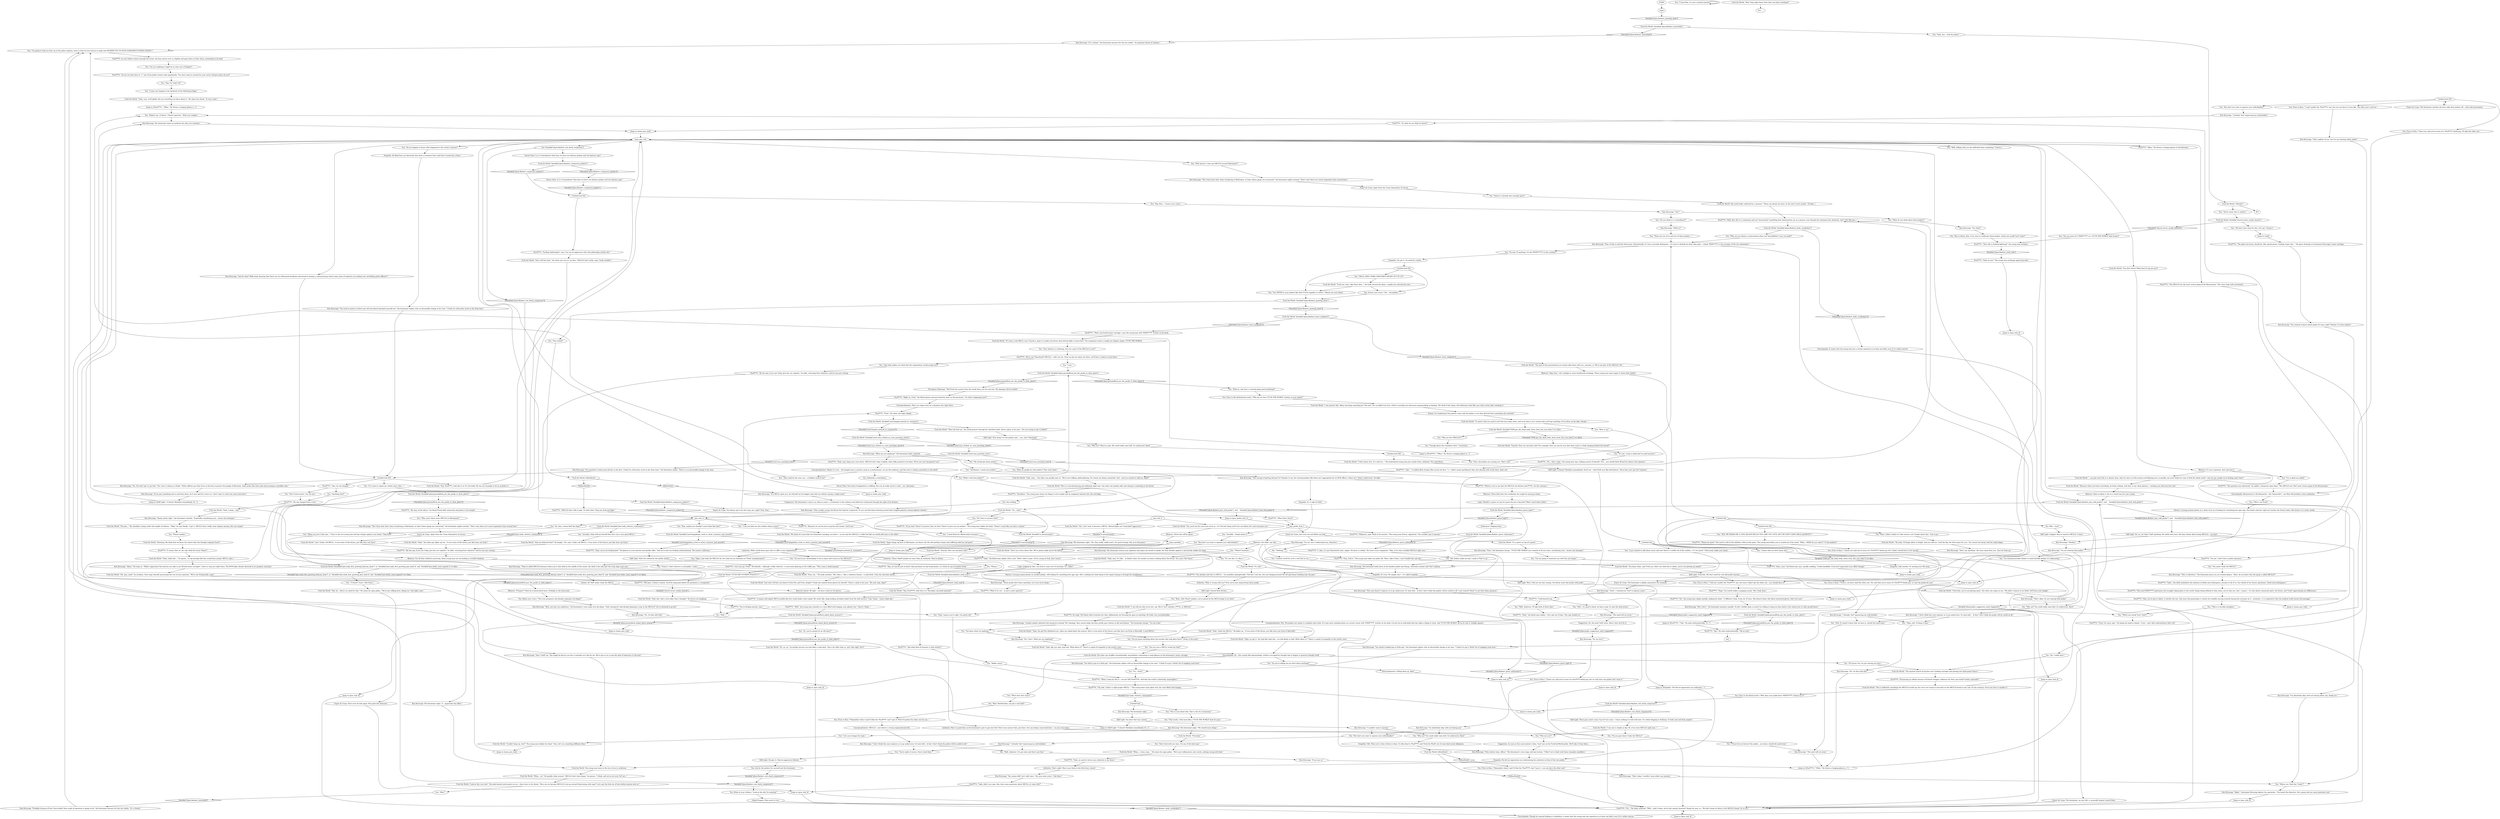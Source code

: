 # PLAZA / PISSFLAUBERT AND FTW
# Near Kineema, two young gentlemen wishing to introduce Martinaise to the SKULLS brand are idling away, looking at the beast of a motor carriage. It is possible to get their jackets if you succeed the red check.
# ==================================================
digraph G {
	  0 [label="START"];
	  1 [label="input"];
	  2 [label="Kim Kitsuragi: \"I'm absolutely okay with not having one.\""];
	  3 [label="Half Light: Suggest they're massive SKULLS. C'mon!"];
	  4 [label="Untitled hub"];
	  5 [label="Pissf****t: \"Yeah, no need to throw your authority in our faces.\""];
	  6 [label="Fuck the World: Variable[\"yard.cuno_clicked_on_cuno_punching_check\"]"];
	  7 [label="Variable[\"yard.cuno_clicked_on_cuno_punching_check\"]", shape=diamond];
	  8 [label="!(Variable[\"yard.cuno_clicked_on_cuno_punching_check\"])", shape=diamond];
	  9 [label="Fuck the World: Variable[\"yard.hangedman_tried_to_shoot_cunoesse_and_missed\"]"];
	  10 [label="Variable[\"yard.hangedman_tried_to_shoot_cunoesse_and_missed\"]", shape=diamond];
	  11 [label="!(Variable[\"yard.hangedman_tried_to_shoot_cunoesse_and_missed\"])", shape=diamond];
	  12 [label="Pissf****t: \"Right on, Fuck,\" the blond agrees and provocatively spits on the pavement. \"So what's happening now?\""];
	  13 [label="Savoir Faire: Is it a *coincidence* that here we have two bad-ass jackets and two bad-ass cops?"];
	  14 [label="Fuck the World: \"FUCK THE FUCKING POLICE!!!!\""];
	  15 [label="Composure: The lieutenant's voice is as calm as usual -- a testament to the violence and death he's witnessed through the sight of his firearm."];
	  16 [label="Pissf****t: \"What about them?\""];
	  17 [label="You: \"And what makes you think that the organization would accept you?\""];
	  18 [label="You: \"Hey, Kim...\" (Lower your voice.)"];
	  19 [label="Half Light: These guys aren't scary, *you're* not scary -- I have nothing to work with here. It's either begging or bullying. Or both. Just ask them maybe?"];
	  20 [label="Kim Kitsuragi: \"Probably because of how *non-verbal* their mode of operation is going to be,\" the lieutenant answers for the two rebels. \"It's a threat.\""];
	  21 [label="Pissf****t: \"By the way, if you see Cindy, give her our regards,\" he adds, returning from whatever void he was just visiting."];
	  22 [label="Fuck the World: \"Yeah,\" the other guy lights up too. \"A true artist of the future, just like Arno van Eyck.\""];
	  23 [label="You: \"Not so sure about that. She's a bit of a communist.\""];
	  24 [label="Suggestion: Oh, the need *will* arise. Here's how we'll do it:"];
	  25 [label="Fuck the World: IsKimHere()"];
	  26 [label="IsKimHere()", shape=diamond];
	  27 [label="!(IsKimHere())", shape=diamond];
	  28 [label="You: \"What does that mean?\""];
	  29 [label="You: \"SKULL KING! MAKE SHRUNKEN HEADS OUT OF US!\""];
	  30 [label="Conceptualization: Pity. The jackets are meant to complete each other. If a man were standing alone on a street corner with 'PISSF****T' written on his back, it'd just be an individual that has taken a liking to urine. And 'FUCK THE WORLD' all on its own is, frankly, generic."];
	  31 [label="Fuck the World: Variable[\"plaza.pissandfuck_asked_about_armour\"]"];
	  32 [label="Variable[\"plaza.pissandfuck_asked_about_armour\"]", shape=diamond];
	  33 [label="!(Variable[\"plaza.pissandfuck_asked_about_armour\"])", shape=diamond];
	  34 [label="Rhetoric: It's not a question, don't get into it."];
	  35 [label="Pissf****t: \"Sure, sure,\" the blond man says, quickly nodding. \"Understandable. Fuck and I appreciate your effort though.\""];
	  36 [label="You: \"I just wanted to talk about music and now there's a conflict all of the sudden... it's too much.\" (Nervously shake your head.)"];
	  37 [label="Kim Kitsuragi: \"You wanna talk? Let's talk, boys.\" His eyes meet yours. \"Ask them.\""];
	  38 [label="Fuck the World: \"Yeah, man...\" the other one quickly joins in. \"We're just talking, philosophising. No crimes are being committed. And... and you wanted to talk too, right?\""];
	  39 [label="Fuck the World: \"No, no, no,\" he quickly assures you and takes a step back. \"Just a bit older than us, ain't that right, Piss?\""];
	  40 [label="You: \"Blow it up!\""];
	  41 [label="Kim Kitsuragi: \"Wow, you boys are ambitious,\" the lieutenant's voice rings over the plaza. \"Only *prospects* and already planning a coup in the SKULLS? You're destined to go far!\""];
	  42 [label="Untitled hub (02)"];
	  43 [label="You: \"You OFFER us your jackets like that? It'd be impolite to refuse.\" (Reach out your hand.)"];
	  44 [label="Jump to: [main_piss_hub]"];
	  45 [label="Logic: Wouldn't a grave on top of a grave be just a big hole? What's hard about holes?"];
	  46 [label="Encyclopedia: Though he seemed lacking in vocabulary, it seems that the young man has expertise in at least one field, even if it's rather narrow."];
	  47 [label="Fuck the World: \"Because when one fucks everything, he fucks nothing. And that, to me, feels glorious -- sticking your dick into the void.\""];
	  48 [label="Fuck the World: \"If I were a real SKULL now, I'd jack it, paint it in palm tree livery, then bottom-light it neon-style!\" His companion wears a simple yet elegant slogan: 'FUCK THE WORLD'."];
	  49 [label="You: \"Why haven't I seen any SKULLS around Martinaise?\""];
	  50 [label="Pissf****t: \"He was hanged from a tree.\""];
	  51 [label="Kim Kitsuragi: \"Yes?\""];
	  52 [label="You: (Raise your voice.) \"Not even prospects and already aspiring to be kings?\""];
	  53 [label="Pissf****t: \"You're fucking ancient, man.\""];
	  54 [label="Logic: Judging by that, van Eyck is some sort of musician. Or... killer?"];
	  55 [label="Fuck the World: \"Fuck that, you're not getting mine,\" the other one snaps at you. \"My dad's a lawyer in La Delta. He'll have your badge!\""];
	  56 [label="Kim Kitsuragi: \"That's okay. I wouldn't wear either one anyway.\""];
	  57 [label="You: \"Let's just change the topic.\""];
	  58 [label="Jump to: [main_piss_hub]"];
	  59 [label="Pissf****t: As your bellow echoes through the street, the boys quiver ever so slightly and gaze down at their shoes, pretending to be deaf."];
	  60 [label="Jump to: [piss_hub_4]"];
	  61 [label="You: \"I've come to regret my violent ways, Kim....\""];
	  62 [label="Half Light: Still a bit rattled by the earlier shock?"];
	  63 [label="You: \"Wow. I didn't realize it's that serious. Let's forget about this.\" (Let it go.)"];
	  64 [label="Fuck the World: \"Exactly! How can one know shit? For example: How can one be sure that there truly is a body hanging behind the hostel?\""];
	  65 [label="Fuck the World: Variable[\"plaza.flaubert_grave_endurance\"]"];
	  66 [label="Variable[\"plaza.flaubert_grave_endurance\"]", shape=diamond];
	  67 [label="!(Variable[\"plaza.flaubert_grave_endurance\"])", shape=diamond];
	  68 [label="Encyclopedia: It seems that the young man has a certain expertise in at least one field, even if it's rather narrow."];
	  69 [label="main_piss_hub"];
	  70 [label="Pissf****t: \"Possessing an infinite amount of fuck-all swagger, infamous for their non-verbal *modus operandi*.\""];
	  71 [label="Jump to: [main_piss_hub]"];
	  72 [label="Kim Kitsuragi: \"The Union does their share of policing in Martinaise, at least where gangs are concerned,\" the lieutenant replies instead. \"That's why there isn't much organized crime around here.\""];
	  73 [label="Fuck the World: \"Spice things up here in Martinaise, you know. Get the old machine of pain and suffering oiled up real good.\""];
	  74 [label="Kim Kitsuragi: \"Don't *well* me. This might be fine by you but it certainly isn't fine by me. We've got to try to nip this kind of behaviour in the bud.\""];
	  75 [label="Jump to: [main_piss_hub]"];
	  76 [label="piss_jacket_hub_1"];
	  77 [label="Drama: I'm wondering if the poetics come with the jacket or are they derived from something else entirely?"];
	  78 [label="You: \"Do you think it's a coincidence?\""];
	  79 [label="Kim Kitsuragi: \"What is?\""];
	  80 [label="You: \"There are two of us and two of these jackets...\""];
	  81 [label="You: \"Still. It's good to know that we have it, should the need arise.\""];
	  82 [label="Pissf****t: \"Yep.\" He nods enthusiastically. \"Old as fuck.\""];
	  83 [label="You: \"But don't you want to express your individuality?\""];
	  84 [label="Untitled hub (03)"];
	  85 [label="You: (Lower your voice.) \"Yes -- the jackets.\""];
	  86 [label="Fuck the World: \"Fuck you, man, take them then...\" He looks around the plaza -- people are noticing him now."];
	  87 [label="Pissf****t: \"Cold-hearted cop...\""];
	  88 [label="Fuck the World: (Variable[\"pier.cindy_first_greeting_balcony_done\"]  or  Variable[\"pier.cindy_first_greeting_pier_done\"])  and  Variable[\"pier.skulls_send_regards\"] == false"];
	  89 [label="(Variable[\"pier.cindy_first_greeting_balcony_done\"]  or  Variable[\"pier.cindy_first_greeting_pier_done\"])  and  Variable[\"pier.skulls_send_regards\"] == false", shape=diamond];
	  90 [label="!((Variable[\"pier.cindy_first_greeting_balcony_done\"]  or  Variable[\"pier.cindy_first_greeting_pier_done\"])  and  Variable[\"pier.skulls_send_regards\"] == false)", shape=diamond];
	  91 [label="Jump to: [main_piss_hub]"];
	  92 [label="You: \"I'm so glad you asked!\""];
	  93 [label="Empathy: He did not appreciate you undermining his authority in front of the two punks."];
	  94 [label="Fuck the World: Variable[\"plaza.flaubert_composure_jackets\"]"];
	  95 [label="Variable[\"plaza.flaubert_composure_jackets\"]", shape=diamond];
	  96 [label="!(Variable[\"plaza.flaubert_composure_jackets\"])", shape=diamond];
	  97 [label="You: \"Do I have to answer that?\""];
	  98 [label="You: \"YES, WE WANNA BE A COOL KILLER SKULLS TOO, LIKE YOU GUYS, BUT WE DON'T HAVE SKULL-JACKETS!!!\""];
	  99 [label="You: \"That could be the case, yes... a brilliant work of art!\""];
	  100 [label="Kim Kitsuragi: The lieutenant raises an eyebrow but does not comment."];
	  101 [label="Pissf****t: \"Be wary of the abyss,\" his blond friend adds ominously and points to his temple."];
	  102 [label="Fuck the World: \"I can answer that. Many men keep searching for *the one*. For so-called true love, which is actually just obsession masquerading as kinship. The thrill of the chase, the hollowness that fills your chest cavity after catching it.\""];
	  103 [label="Jump to: [piss_hub_4]"];
	  104 [label="Fuck the World: The youth looks confused for a moment. \"There can always be more. In the end it won't matter. 'Til then...\""];
	  105 [label="You: \"Actually -- forget about it.\""];
	  106 [label="You: \"Why not? You could really raise hell. Go undercover. Hard.\""];
	  107 [label="Fuck the World: \"Hey, Pissf****t, look who it is! Shrunken cop head material!\""];
	  108 [label="Savoir Faire: Your lack of imagination is baffling. But you do make up for it with... yes. Questions."];
	  109 [label="Rhetoric: Okay then -- let's indulge in some intellectual exchange. These young men seem eager to share their beliefs."];
	  110 [label="Authority: What would these guys have to offer to any organization?"];
	  111 [label="Fuck the World: IsKimHere()"];
	  112 [label="IsKimHere()", shape=diamond];
	  113 [label="!(IsKimHere())", shape=diamond];
	  114 [label="You: (Turn to Kim.) \"Fuck it, we don't need the other one. You said that you're more of a Pissf****t kinda guy, so I got the jacket for you!\""];
	  115 [label="You: \"Okay, well. I'll keep it then.\""];
	  116 [label="Kim Kitsuragi: \"Do. I'm fine with that.\""];
	  117 [label="Untitled hub (03)"];
	  118 [label="Kim Kitsuragi: \"I already *am* expressing my individuality.\""];
	  119 [label="Kim Kitsuragi: \"The need will not arise.\""];
	  120 [label="Fuck the World: Variable[\"plaza.pissandfuck_put_the_punks_to_their_place\"]"];
	  121 [label="Variable[\"plaza.pissandfuck_put_the_punks_to_their_place\"]", shape=diamond];
	  122 [label="!(Variable[\"plaza.pissandfuck_put_the_punks_to_their_place\"])", shape=diamond];
	  123 [label="Endurance: Digging them."];
	  124 [label="You: \"I see.\""];
	  125 [label="You: \"Okay, I get what the SKULLS do, but what do you franchise in? Youth unemployment?\""];
	  126 [label="Pissf****t: \"Hey, we can be just as hard! Like pavement on top of pavement, or a brick on top of another brick.\""];
	  127 [label="Fuck the World: \"To catch a fish you need to hurl the lure many times, and even then it isn't certain that you'll get anything. If you blow up the lake, though...\""];
	  128 [label="Kim Kitsuragi: \"The need will not arise.\""];
	  129 [label="Kim Kitsuragi: The lieutenant looks down at his bomber jacket and shrugs, obviously content with *his* uniform."];
	  130 [label="Kim Kitsuragi: The lieutenant sighs. \"No, they really, really aren't. It's porno-tuning. Say no to the porno.\""];
	  131 [label="You: \"Never mind, this is useless.\""];
	  132 [label="Jump to: [piss_hub_4]"];
	  133 [label="Rhetoric: For all their nihilistic posturing, these young men are not lacking in youthful idealism."];
	  134 [label="Reaction Speed: All right -- we have a lead on the gloves."];
	  135 [label="Rhetoric: Throw him off his game."];
	  136 [label="Half Light: Wow. I did not see that coming. You better wear that jacket with pride!"];
	  137 [label="Half Light: Now bring it to the jackets and.... yes, start *shouting*!"];
	  138 [label="You: \"Still -- it's good to know we have a pair. In case the need arises.\""];
	  139 [label="Fuck the World: Variable[\"yard.cuno_punched_cuno\"]"];
	  140 [label="Variable[\"yard.cuno_punched_cuno\"]", shape=diamond];
	  141 [label="!(Variable[\"yard.cuno_punched_cuno\"])", shape=diamond];
	  142 [label="Pissf****t: \"If you don't *have* to answer, then we don't *have* to give you our jackets.\" The young man shakes his head. \"Doesn't sound like you have a reason.\""];
	  143 [label="Fuck the World: \"Knowing. We think that we know, but where does the thought originate from?\""];
	  144 [label="Kim Kitsuragi: \"Ahem.\" He steps in. \"While I appreciate the interest you take in my *brutal motor carriage*, I have to stop you right there. The RCM takes threats directed at its property seriously.\""];
	  145 [label="Kim Kitsuragi: \"They usually occupy the Burnt-Out Quarter in Jamrock. Or you can find them loitering around their brightly-painted, bottom-lighted vehicles.\""];
	  146 [label="Fuck the World: \"Yeah, sure, we'll gladly tell you everything we know about it.\" He clears his throat. \"It was a man.\""];
	  147 [label="You: \"Don't fuck around. I am the law.\""];
	  148 [label="Fuck the World: Variable[\"plaza.flaubert_piss_told_jacket\"]  and    Variable[\"plaza.flaubert_fuck_told_jacket\"]"];
	  149 [label="Variable[\"plaza.flaubert_piss_told_jacket\"]  and    Variable[\"plaza.flaubert_fuck_told_jacket\"]", shape=diamond];
	  150 [label="!(Variable[\"plaza.flaubert_piss_told_jacket\"]  and    Variable[\"plaza.flaubert_fuck_told_jacket\"])", shape=diamond];
	  151 [label="Jump to: [piss_jacket_hub_1]"];
	  152 [label="Kim Kitsuragi: \"The concept of getting dressed *is* familiar to me, but wearing jackets like these isn't appropriate for an RCM officer. Unless he's *deep* undercover,\" he adds."];
	  153 [label="You: \"I need them for official police business.\""];
	  154 [label="Kim Kitsuragi: \"I don't think this case requires us to go undercover. Or raise hell...  In fact I don't think the jacket will be useful at all.\""];
	  155 [label="Pissf****t: \"And what kind of business is that exactly?\""];
	  156 [label="Esprit de Corps: Apart from the Union themselves of course."];
	  157 [label="Fuck the World: \"Yeah, I mean... duh.\""];
	  158 [label="You: \"Well, whatever. I've got mine and that's just fine.\""];
	  159 [label="Kim Kitsuragi: \"If you say so.\""];
	  160 [label="Half Light: Fuck him. We don't need his rich dad jacket anyway."];
	  161 [label="You: (Turn to Kim.) \"I did say I prefer the 'Pissf****t' one, but since I didn't get the other one -- you should have it!\""];
	  162 [label="You: (Turn to Kim.) \"Since you said you're more of a 'Pissf****t' kinda guy, I'll take the other one.\""];
	  163 [label="You: (Turn to Kim.) \"I said I prefer the 'Pissf****t' one, but you can have it if you like. The other one's cool too.\""];
	  164 [label="You: \"Well, whatever. I'll take both of them then.\""];
	  165 [label="Pissf****t: \"The question was rhetorical,\" he replies, raising his open hand. \"The SKULLS are *the* most vicious gang of the Besmertnyé.\""];
	  166 [label="Fuck the World: \"Whoa... c'mon, man...\" He raises his open palms. \"We're just talking here. Just words, nothing wrong with that.\""];
	  167 [label="Authority: That's right! Way to put them in the little boys corner!"];
	  168 [label="Pissf****t: \"Please be quiet!\" Not much is left of the nihilistic rebel at this point. The young man before you is scared out of his mind. \"What... WHAT do you want?!! T-t-the jackets?\""];
	  169 [label="Fuck the World: Variable[\"plaza.flaubert_grave_logic\"]"];
	  170 [label="Variable[\"plaza.flaubert_grave_logic\"]", shape=diamond];
	  171 [label="!(Variable[\"plaza.flaubert_grave_logic\"])", shape=diamond];
	  172 [label="Pissf****t: \"That's one brutal motor carriage,\" says the young man with 'PISSF****T' written on his back."];
	  173 [label="You: \"No, I really don't.\""];
	  174 [label="Kim Kitsuragi: \"If a SKULL spots you, he will pull out his dagger and stab you without saying a single word.\""];
	  175 [label="Jump to: [Pissf****t: \"\"Mhm.\" He throws a longing glance a...\"]"];
	  176 [label="Pissf****t: \"We're not *franchised* SKULLS -- well, not yet. Once we get our name out there, we'll have a chance to join them.\""];
	  177 [label="Pissf****t: \"What I mean by this is -- we are *all* Pissf****ts. And that the world is inherently meaningless.\""];
	  178 [label="Fuck the World: \"Uh... why?\""];
	  179 [label="Kim Kitsuragi: The lieutenant sighs. \"I... appreciate the effort.\""];
	  180 [label="Esprit de Corps: Apart from the Union themselves of course."];
	  181 [label="Kim Kitsuragi: \"The Union does their share of policing in Martinaise, at least where gangs are concerned,\" the lieutenant replies instead. \"That's why there isn't much organized crime around here.\""];
	  182 [label="Untitled hub"];
	  183 [label="You: \"No way! If anything, I'm the *PISSF****T* in this scenario.\""];
	  184 [label="You: \"Why not? You could really raise hell. Go undercover. Hard.\""];
	  185 [label="Fuck the World: \"It's shit.\""];
	  186 [label="Fuck the World: \"Okay, we get it. You look like total shit -- we look flashy as hell. What about it?\" There's a spark of sympathy in the youth's eyes."];
	  187 [label="You: \"Leather would be such a cool look on me...\""];
	  188 [label="Kim Kitsuragi: \"That's gallant of you, but I'm not wearing either jacket.\""];
	  189 [label="You: \"Do you happen to know what happened to the victim's armour?\""];
	  190 [label="Kim Kitsuragi: \"It's a threat,\" the lieutenant answers for the two rebels. \"An impotent threat of violence.\""];
	  191 [label="Kim Kitsuragi: \"You punched a twelve-year-old boy in the face. I think I'm still pretty much in the clear here,\" the lieutenant replies. There's is no discernible change in his tone."];
	  192 [label="Untitled hub (03)"];
	  193 [label="You: \"Yeah, I guess you're right. I'm pretty old.\""];
	  194 [label="Fuck the World: \"Oh yeah, I'll forget about it alright. And you will too. Until the day the Void comes for you.\" He crosses his throat with his index finger."];
	  195 [label="Jump to: [main_piss_hub]"];
	  196 [label="You: \"Well, talking with you has definitely been something.\" [Leave.]"];
	  197 [label="Pissf****t: \"Yeah -- the skull symbolizes the embrace of death and nothingness, present in all of us, the vehicle of our future operations. Death and nothingness.\""];
	  198 [label="Fuck the World: The young men stare at the two of you in confusion."];
	  199 [label="You: \"Anything else?\""];
	  200 [label="Pissf****t: \"Also, you've got to admit, it catches the eye. And since the grand piper is slowly but steadily moving towards basing the economy on it -- attention -- it is imperative that the medium itself convey the message.\""];
	  201 [label="You: \"What do you think about their jackets?\""];
	  202 [label="Kim Kitsuragi: \"No, I don't. What are you implying?\""];
	  203 [label="You: \"Who are you?\""];
	  204 [label="Jump to: [end]"];
	  205 [label="Fuck the World: Variable[\"plaza.flaubert_leave_midgreet\"]"];
	  206 [label="Variable[\"plaza.flaubert_leave_midgreet\"]", shape=diamond];
	  207 [label="!(Variable[\"plaza.flaubert_leave_midgreet\"])", shape=diamond];
	  208 [label="Fuck the World: \"And you believed that?\" He laughs. \"No, man, Cindy's all SKULL. A true artist of the future, just like Arno van Eyck.\""];
	  209 [label="Kim Kitsuragi: \"I already *am* expressing my individuality.\""];
	  210 [label="Encyclopedia: Besmertnyé or the Besmertie -- the *immortals* -- are West Revacholian crime syndicates."];
	  211 [label="Pissf****t: \"SKULLS don't talk to pigs. Or each other. They just fuck and fight.\""];
	  212 [label="You: \"Nothing.\""];
	  213 [label="Fuck the World: \"Couldn't keep up, huh?\" The young man shakes his head. \"Sure, let's try something different then.\""];
	  214 [label="Kim Kitsuragi: \"If you got something else to ask from them, do it now and let's move on. I don't want to waste any more time here.\""];
	  215 [label="Rhetoric: Hate to admit it, but in a weird way he's got a point."];
	  216 [label="Pissf****t: \"It seems that we can only think but never *know*.\""];
	  217 [label="Fuck the World: \"Yeah. Cindy the SKULL!\" He lights up. \"A true artist of the future, just like Arno van Eyck or Rietveldt.\""];
	  218 [label="You: \"So, you're saying I'm an old man?!\""];
	  219 [label="You: \"Well...\""];
	  220 [label="Pissf****t: \"Also, he was hanged.\""];
	  221 [label="Jump to: [Pissf****t: \"\"Mhm.\" He throws a longing glance a...\"]"];
	  222 [label="You: \"But don't you want to express your individuality?\""];
	  223 [label="You: \"I'm wearing horrible clothes to catch horrible people. It's depressing.\""];
	  224 [label="You: \"*Police* business.\""];
	  225 [label="Authority: Was it a good idea on the lieutenant's part to get into this? Don't even answer that, just leave. You can always come back later -- on your own terms."];
	  226 [label="Kim Kitsuragi: \"I don't think this case requires us to go undercover. Or raise hell... In fact I don't think the jacket will be useful at all.\""];
	  227 [label="Empathy: Odd. There isn't a hint of hate in them. It's like they're 'Pissf****t' and 'Fuck the World' out of some kind moral obligation."];
	  228 [label="You: \"Fuck it, I don't deserve a cool jacket, I suck.\""];
	  229 [label="Empathy: It's true. He simply can't -- it's called empathy."];
	  230 [label="Fuck the World: \"You know what, cop? Fuck you, that's not what this is about, you're not getting my jacket!\""];
	  231 [label="Fuck the World: \"Just don't tell her you heard it from Piss and Fuck, alright? I think she wanted those gloves for herself.\" There's a plea in his eyes. \"Be cool, man, okay?\""];
	  232 [label="Authority: What is wrong with you? Now you're just empowering these punks."];
	  233 [label="Pissf****t: \"Ugh...\" A sudden flash of panic flies across his face. \"I... I didn't mean anything by that. Just playing with words here, that's all.\""];
	  234 [label="You: \"Ee... what?\""];
	  235 [label="You: \"That is a terrible metaphor.\""];
	  236 [label="Fuck the World: Variable[\"TASK.get_the_dead_body_down_from_the_tree_done\"] == false"];
	  237 [label="Variable[\"TASK.get_the_dead_body_down_from_the_tree_done\"] == false", shape=diamond];
	  238 [label="!(Variable[\"TASK.get_the_dead_body_down_from_the_tree_done\"] == false)", shape=diamond];
	  239 [label="You: \"Who are the *SKULLS*?\""];
	  240 [label="Fuck the World: \"You don't know? What kind of cop are you?\""];
	  241 [label="You: \"Enough about this *skullery* then.\" (Conclude.)"];
	  242 [label="Pissf****t: \"Because we can be just as psycho and vicious. You'll see.\""];
	  243 [label="Pissf****t: \"By the way, if you see Cindy, give her our regards,\" he adds, returning from whatever void he was just visiting."];
	  244 [label="You: \"Do you know anything about the murder that took place here?\" (Point to the yard.)"];
	  245 [label="Kim Kitsuragi: \"And do what? Walk away, knowing that there are two delusional hoodlums interested in joining a criminal group whose main areas of expertise are jacking cars and killing police officers?\""];
	  246 [label="Kim Kitsuragi: \"What are you implying?\" The lieutenant looks confused."];
	  247 [label="Kim Kitsuragi: \"Fine, if only to end this discussion: Theoretically, if I were a juvenile delinquent -- if I were to already be down that path -- I think 'PISSF****T' is the stronger of the two statements.\""];
	  248 [label="You: \"C'mon Kim, it's just a mental exercise!\""];
	  249 [label="Kim Kitsuragi: \"I'm not wearing that jacket.\""];
	  250 [label="Kim Kitsuragi: \"I already *am* expressing my individuality.\""];
	  251 [label="Kim Kitsuragi: The lieutenant notices your agitation and opens his mouth to speak, but then decides against it and merely shakes his head."];
	  252 [label="Fuck the World: \"Yeah, man. It's like... at death's door. No wonder you know nothing about the future. You won't *be* there.\""];
	  253 [label="end"];
	  254 [label="Pissf****t: \"The palm tree livery should be, like, pastel green. Fucking tropic shit...\" He gazes dreamily at Lieutenant Kitsuragi's motor carriage."];
	  255 [label="Fuck the World: \"The part of this presentation you wanna take home with you, cop-man, is: We're not part of the SKULLS. Yet.\""];
	  256 [label="Rhetoric: These kids have the vocabulary but might be missing a brain."];
	  257 [label="Kim Kitsuragi: \"Fine,\" the lieutenant shrugs. \"'FUCK THE WORLD' just seemed to fit you more, considering your... heroic exit attempts.\""];
	  258 [label="Empathy: You got it. No need for cruelty."];
	  259 [label="You: (Turn to Kim.) \"I know you said you're more of a 'Pissf****t' kinda guy, but I think I should have it for myself.\""];
	  260 [label="You: \"But don't you want to express your individuality?\""];
	  261 [label="Fuck the World: \"I don't know, Eric. It's cold out...\" The dark-haired young man just stands there, defeated. The wind blows."];
	  262 [label="Kim Kitsuragi: \"Pick a better time, officer.\" The lieutenant's voice rings cold and certain. \"*After* we've dealt with these wannabe cop-killers.\""];
	  263 [label="Fuck the World: Variable[\"plaza.pissandfuck_put_the_punks_to_their_place\"]"];
	  264 [label="Variable[\"plaza.pissandfuck_put_the_punks_to_their_place\"]", shape=diamond];
	  265 [label="!(Variable[\"plaza.pissandfuck_put_the_punks_to_their_place\"])", shape=diamond];
	  266 [label="Fuck the World: Variable[\"plaza.flaubert_composure_jackets\"]"];
	  267 [label="Variable[\"plaza.flaubert_composure_jackets\"]", shape=diamond];
	  268 [label="!(Variable[\"plaza.flaubert_composure_jackets\"])", shape=diamond];
	  269 [label="Esprit de Corps: You always get to be the crazy one, right? Fine, then."];
	  270 [label="You: \"I'm not going to entertain you with this any longer.\""];
	  271 [label="You: \"So you're telling me you don't know anything?\""];
	  272 [label="Fuck the World: \"Yeah, tribal shit...\" he agrees. \"A cop-carriage like this would have proper SKULL value...\""];
	  273 [label="Pissf****t: \"Well,\" the young man remarks in a voice filled with longing, eyes glazed over, \"there's Cindy...\""];
	  274 [label="You: \"Doesn't it already have enough spice?\""];
	  275 [label="You: \"So you're just *pretending* to be as nasty and vicious as the SKULLS?\""];
	  276 [label="Pissf****t: \"Well, first off, it's a statement and not *necessarily* something that characterizes me as a person, even though the statement has character. And I *do* like piss...\""];
	  277 [label="Fuck the World: Variable[\"plaza.flaubert_red_check_composure\"]"];
	  278 [label="Variable[\"plaza.flaubert_red_check_composure\"]", shape=diamond];
	  279 [label="!(Variable[\"plaza.flaubert_red_check_composure\"])", shape=diamond];
	  280 [label="Jump to: [main_piss_hub]"];
	  281 [label="You: \"Hey, I'm *only* 42!\""];
	  282 [label="Fuck the World: \"Don't you worry about that. We're gonna make up for the deficit.\""];
	  283 [label="Fuck the World: \"Lies! Cindy's all SKULL. A true artist of the future, just like Arno van Eyck.\""];
	  284 [label="You: \"That works, I feel more like a 'FUCK THE WORLD' kind of a guy.\""];
	  285 [label="Variable[\"plaza.jacket_suggestion_need_triggered\"]"];
	  286 [label="Variable[\"plaza.jacket_suggestion_need_triggered\"]", shape=diamond];
	  287 [label="!(Variable[\"plaza.jacket_suggestion_need_triggered\"])", shape=diamond];
	  288 [label="Esprit de Corps: The lieutenant, on your left, is unusually lenient toward them."];
	  289 [label="You: (Turn to Kim.) \"Remember when I said I'd like the 'Pissf****t' one? I got it -- you can have the other one!\""];
	  290 [label="Esprit de Corps: The lieutenant watches the boys take their jackets off -- with mild amusement."];
	  291 [label="Fuck the World: Variable[\"yard.hanged_pointed_at_cunoesse\"]"];
	  292 [label="Variable[\"yard.hanged_pointed_at_cunoesse\"]", shape=diamond];
	  293 [label="!(Variable[\"yard.hanged_pointed_at_cunoesse\"])", shape=diamond];
	  294 [label="Fuck the World: \"Shut the fuck up,\" the youth presses through his clenched teeth, there's panic in his eyes. \"Are you trying to get us killed?\""];
	  295 [label="You: Ask for the jackets for yourself and the lieutenant."];
	  296 [label="You: Variable[\"plaza.flaubert_red_check_composure\"]"];
	  297 [label="Variable[\"plaza.flaubert_red_check_composure\"]", shape=diamond];
	  298 [label="!(Variable[\"plaza.flaubert_red_check_composure\"])", shape=diamond];
	  299 [label="Savoir Faire: Is it a *coincidence* that here we have two bad-ass jackets and two bad-ass cops?"];
	  300 [label="Half Light: No, no, no! Don't *ask* anything. Be subtle and scary. The boys dream about being SKULLS... use that!"];
	  301 [label="You: (Point at your clothes.) \"Look at the shit I'm wearing!\""];
	  302 [label="Fuck the World: Variable[\"tc.pornotuning\"]"];
	  303 [label="Variable[\"tc.pornotuning\"]", shape=diamond];
	  304 [label="!(Variable[\"tc.pornotuning\"])", shape=diamond];
	  305 [label="some_quickery"];
	  306 [label="Jump to: [piss_hub_4]"];
	  307 [label="Fuck the World: Variable[\"plaza.flaubert_total_cunt\"]"];
	  308 [label="Variable[\"plaza.flaubert_total_cunt\"]", shape=diamond];
	  309 [label="!(Variable[\"plaza.flaubert_total_cunt\"])", shape=diamond];
	  310 [label="Kim Kitsuragi: \"These punks don't know anything. Let's just move along.\""];
	  311 [label="Kim Kitsuragi: \"Seems about right,\" the lieutenant remarks. \"Especially considering your... heroic exit attempts.\""];
	  312 [label="Kim Kitsuragi: The lieutenant sighs. \"We should move along.\""];
	  313 [label="Authority: These *skull* people are more than an authority. They're deities."];
	  314 [label="Untitled hub"];
	  315 [label="Kim Kitsuragi: \"Good -- I wanted you *not* to express yours.\""];
	  316 [label="You: \"You mean Cindy the SKULL?\""];
	  317 [label="You: \"A threat? Good. I like those.\""];
	  318 [label="Jump to: [piss_hub_4]"];
	  319 [label="Kim Kitsuragi: \"You tried to punch a twelve year old and almost knocked yourself out,\" the lieutenant replies with no discernible change in his tone. \"I think I'm still pretty much in the clear here.\""];
	  320 [label="Jump to: [piss_hub_4]"];
	  321 [label="Fuck the World: \"But in a non-threatening and definitely legal way,\" the other one quickly adds and whispers something to his friend."];
	  322 [label="Perception (Hearing): \"We'll fuck the system from the inside later, just be cool now. The damage will be tenfold.\""];
	  323 [label="Pissf****t: \"Pssshhew.\" The young man raises two fingers to his temple and an imaginary hammer hits the cartridge."];
	  324 [label="Pissf****t: \"So are we done here or...?\" one of the jacket owners asks impatiently. \"You don't need us around for your secret whisper party, do you?\""];
	  325 [label="Pissf****t: \"Fuck,\" the other one sighs deeply."];
	  326 [label="You: \"Please explain.\""];
	  327 [label="Fuck the World: \"Precisely.\""];
	  328 [label="Electrochemistry: Filling them up, baby!"];
	  329 [label="Pissf****t: \"I, uhm, it's just theoretical work, copper. No basis in reality.\" He turns to his companion: \"Man, if we were certified SKULLS right now...\""];
	  330 [label="Fuck the World: \"Oh, man, yeah!\" he exclaims, then stops himself, processing the rest of your question. \"We're not fucking kids, man!\""];
	  331 [label="Fuck the World: \"We think of it more like two franchises merging, you know -- us two and the SKULLS. I really feel like we would add more to the table.\""];
	  332 [label="You: (Turn to the dark-haired youth.) \"Why do you have 'FUCK THE WORLD' written on your jacket?\""];
	  333 [label="Pissf****t: \"Whatever, man. Work is for pussies.\" The young man frowns, aggrieved. \"You wouldn't get it anyway.\""];
	  334 [label="Kim Kitsuragi: \"They're called SKULLS because when you're shot dead in the middle of the street, the skull is the only part the stray dogs won't eat.\""];
	  335 [label="Pissf****t: \"The word PISSF****T epitomizes the struggle taking place in the world, things being defined as they seem, not as they are. And -- I guess -- it's also about communal spirit, the future, and *truly* appreciating our differences.\""];
	  336 [label="Fuck the World: Variable[\"plaza.flaubert_lacks_vocabulary\"]"];
	  337 [label="Variable[\"plaza.flaubert_lacks_vocabulary\"]", shape=diamond];
	  338 [label="!(Variable[\"plaza.flaubert_lacks_vocabulary\"])", shape=diamond];
	  339 [label="You: \"Why are you always so patronizing when cool *possibilities* cross our path?\""];
	  340 [label="You: \"You know what I'm implying.\""];
	  341 [label="You: \"We should get these jackets.\""];
	  342 [label="Pissf****t: \"Yeah, man, keep your voice down. SKULLS don't take it lightly, when folks pretend to be them. We're not even *prospects* yet.\""];
	  343 [label="Fuck the World: \"Look at this cute shit!\" The dark haired youth points at you -- then turns to his friend. \"How can we become SKULLS if you go around fraternising with cops?! Let's get the fuck out of here before anyone sees us.\""];
	  344 [label="Jump to: [Pissf****t: \"\"Mhm.\" He throws a longing glance a...\"]"];
	  345 [label="Fuck the World: Variable[\"church.ravers_inside_church\"]"];
	  346 [label="Variable[\"church.ravers_inside_church\"]", shape=diamond];
	  347 [label="!(Variable[\"church.ravers_inside_church\"])", shape=diamond];
	  348 [label="You: \"We don't have time for this. Let's go.\" [Leave.]"];
	  349 [label="You: \"Do you guys know Cindy the SKULL?\""];
	  350 [label="Pissf****t: \"Mhm.\" He throws a longing glance at the Kineema."];
	  351 [label="You: \"Believe me, I'd know. I *know* spectres.\" (Rub your temple.)"];
	  352 [label="You: Definitely a coincidence."];
	  353 [label="Pissf****t: \"Fucking *philosophy*, man. You can do aggressive shit with philosophy. Justify shit.\""];
	  354 [label="You: \"Wait, World-fucker, you got a rich dad?\""];
	  355 [label="Untitled hub (02)"];
	  356 [label="You: \"Why not? They're a pair. We could really raise hell. Go undercover. Hard.\""];
	  357 [label="You: \"Sure, the jackets are scaring you. That's cool.\""];
	  358 [label="Fuck the World: \"Yeah, the girl Piss blathered out, when you asked about the armour. She's a true artist of the future, just like Arno van Eyck or Rietveldt. A real SKULL.\""];
	  359 [label="Jump to: [main_piss_hub]"];
	  360 [label="You: \"Don't fuck with me, boys. I'm one of the bad cops.\""];
	  361 [label="You: \"I know that you don't know shit.\""];
	  362 [label="You: \"Of course I do, I'm just testing you boys.\""];
	  363 [label="Fuck the World: \"...you get more fish in a shorter time. And, for time is of the essence and fleeting ever so quickly, one must think of a way to fuck the whole world -- and not get caught up in fucking some *one*.\""];
	  364 [label="You: \"Which one would *you* wear?\""];
	  365 [label="You: \"Gentlemen, I need your jackets.\""];
	  366 [label="Fuck the World: \"I can see it, bright as day. Oh, if we were SKULLS right now...\""];
	  367 [label="Kim Kitsuragi: \"You wanted to know which jacket I'd wear, right? Neither. I'd wear neither.\""];
	  368 [label="Pissf****t: \"Fine, fuck it.\" The young man takes his jacket off. \"Here, take it then. I can't handle this sad shit.\""];
	  369 [label="Fuck the World: \"N-no, uh...\" He looks startled. \"He's like a... like a volunteer lawyer... a total bitch. Cites law and does dishes...\""];
	  370 [label="You: (Turn to Kim.) \"Remember when I said I'd like the 'Pissf****t' one? I got it! Wish I'd gotten the other one for you...\""];
	  371 [label="Esprit de Corps: The lieutenant is lightly amused by the situation."];
	  372 [label="You: (Turn to Kim.) \"I know you said you're more of a Pissf****t kinda guy, but we only have one jacket and I want it.\""];
	  373 [label="You: Wait -- how?"];
	  374 [label="Kim Kitsuragi: \"I'm absolutely okay with not having either one, thank you.\""];
	  375 [label="Pissf****t: \"I'm not. I don't have a jacket anymore...\""];
	  376 [label="Pissf****t: \"So what do you think we know?\""];
	  377 [label="Pissf****t: \"Uh... that's right,\" the young man says, looking unsure of himself. \"You... you should back off and let silence rule supreme.\""];
	  378 [label="Jump to: [Empathy: \"He did not appreciate you undermini...\"]"];
	  379 [label="Jump to: [Half Light: \"A threat? Retaliate immediately. Yo...\"]"];
	  380 [label="You: Say nothing."];
	  381 [label="Fuck the World: \"Oh, I can't wait to become a SKULL. Bottom-lights are *wretched* aggressive.\""];
	  382 [label="piss_hub_4"];
	  383 [label="Pissf****t: \"Uh...\" He looks confused. \"Well... yeah I mean, we're only saying *practice* things for now, so... We don't mean no harm to the SKULLS brand. Or to you.\""];
	  384 [label="Fuck the World: The other one shuffles uncomfortably, nevertheless continuing to steal glances at the lieutenant's motor carriage."];
	  385 [label="Kim Kitsuragi: \"Leather jackets adorned with immature writing? The 'ideology' they convey helps the boys justify poor choices in life and fashion.\" The lieutenant shrugs. \"I'm not a fan.\""];
	  386 [label="Kim Kitsuragi: \"For what?\""];
	  387 [label="You: \"What do people do with jackets? They wear them.\""];
	  388 [label="You: \"But in theory, Kim, if we were to confiscate these jackets, which one would *you* wear?\""];
	  389 [label="Pissf****t: \"Which is not to say that the SKULLS are bitches and f****ts. On the contrary...\""];
	  390 [label="Pissf****t: No reply. The blond rebel scratches his chin, deliberately not focusing his gaze on anything. He looks very uncomfortable."];
	  391 [label="You: \"When you put it that way...\" (Turn to the two young men and tap a finger against your head.) \"Dog food!\""];
	  392 [label="Fuck the World: \"Hey, Pissf****t, look who it is! It's the bully. He ran out of people to be an asshole to.\""];
	  393 [label="Pissf****t: \"Yeah we are!\" The young men exchange approving nods."];
	  394 [label="You: \"It's not shit, it's disco...\""];
	  395 [label="Fuck the World: \"Exactly! How can one know shit?\""];
	  396 [label="Empathy: Like murder. Or wasting your life away."];
	  397 [label="Fuck the World: \"Don't tell him that,\" the other one cuts in, too late. \"SKULLS don't tattle, man. Cindy wouldn't.\""];
	  398 [label="Pissf****t: \"No,\" the young man replies quickly, shaking his head. \"A different Cindy. From out of town. She doesn't know shit about armoured gloves, that's for sure.\""];
	  399 [label="Kim Kitsuragi: \"This is ridiculous.\" The lieutenant gives you an irritated glance. \"Boys, do you know why the gang is called SKULLS?\""];
	  400 [label="Half Light: Scared little bitches..."];
	  401 [label="Kim Kitsuragi: \"You fired a gun at a little girl,\" the lieutenant replies with no discernible change in his tone. \"I think I've got a *little* bit of wiggling room here.\""];
	  402 [label="Pissf****t: \"Yeah, we're not fucking kids!\" He glances at your partner and quickly adds: \"And we're also not fucking confrontational. The mood is chill here.\""];
	  403 [label="Rhetoric: 'Prospect'? Must be a hierarchical term. Probably in the lower-end."];
	  404 [label="Conceptualization: Maybe it's true -- the hanged man is merely a prop in a performance, we are the audience, and the artist is hiding somewhere in the dark?"];
	  405 [label="Pissf****t: \"A snazzy shit-ripped SKULL-mobile like this would make a fine trophy. We could, like, hang fucking shrunken heads from the side mirrors! Cops' heads... Scary tribal shit.\""];
	  406 [label="You: \"Your rhetoric is confusing. Are you a part of the SKULLS or not?\""];
	  407 [label="You: \"So, boys, wanna feed the dogs?\""];
	  408 [label="Kim Kitsuragi: \"I'm not sure I understand you, detective.\""];
	  409 [label="Pissf****t: \"Fuck, I'm sorry, man.\" He hangs his head in shame. \"I just... don't like confrontations that's all.\""];
	  410 [label="You: \"Why?\""];
	  411 [label="You: \"Why aren't there more SKULLS in Martinaise?\""];
	  412 [label="Fuck the World: Variable[\"pier.cindy_rhetoric_communist\"]"];
	  413 [label="Variable[\"pier.cindy_rhetoric_communist\"]", shape=diamond];
	  414 [label="!(Variable[\"pier.cindy_rhetoric_communist\"])", shape=diamond];
	  415 [label="You: \"Actually, Cindy told me herself that she's not a very good SKULL.\""];
	  416 [label="Kim Kitsuragi: The lieutenant sighs."];
	  417 [label="Half Light: He gets it. Passive-aggressive flattery."];
	  418 [label="Kim Kitsuragi: \"Do. I'm fine with that.\""];
	  419 [label="Pissf****t: \"Yeah,\" the blond man replies. \"Let's get out of here. The cops fucked us.\""];
	  420 [label="Half Light: A threat? Retaliate immediately. You'll see -- they'll fall over like bitch-leaves. These boys ain't got the *cojones*."];
	  421 [label="You: \"I'm going to look you boys up in the police registry, come to both of your houses at night and MURDER YOU IN YOUR GODDAMN FUCKING SLEEP!!!\""];
	  422 [label="Kim Kitsuragi: \"You aimed a loaded gun at little girl,\" the lieutenant replies with no discernible change in his tone. \"I think I've got a *little* bit of wiggling room here.\""];
	  423 [label="Pissf****t: \"Yeah,\" the blond man replies with a nod. \"That's what I mean. You're young as fuck, don't worry.\""];
	  424 [label="Jump to: [piss_hub_4]"];
	  425 [label="Conceptualization: That's an origin story for a dynamic duo right there."];
	  426 [label="Fuck the World: \"Oh man...\" His shoulders slump under the weight of sadness. \"Okay,\" he says finally. \"I get it. SKULLS don't really wear slogans anyway, this was stupid.\""];
	  427 [label="Fuck the World: Variable[\"plaza.flaubert_greeting_done\"]"];
	  428 [label="Variable[\"plaza.flaubert_greeting_done\"]", shape=diamond];
	  429 [label="!(Variable[\"plaza.flaubert_greeting_done\"])", shape=diamond];
	  430 [label="You: \"Non-verbal?\""];
	  431 [label="Fuck the World: \"Oh, you'll see for sure once we're in -- it's the last thing you'll ever see before the void consumes you.\""];
	  432 [label="You: \"Hold on, why does a criminal gang need marketing?\""];
	  433 [label="You: (Turn to the blond youth.) \"Why does your jacket have 'PISSF****T' written on it?\""];
	  434 [label="Esprit de Corps: Just trust me and follow my lead."];
	  435 [label="Jump to: [piss_hub_4]"];
	  436 [label="You: \"Boys, with *those* jackets, you're gonna be the SKULL-kings in no time!\""];
	  437 [label="Kim Kitsuragi: \"Neither.\""];
	  438 [label="Pissf****t: \"That ride is fucking lightning!\" the young man exclaims."];
	  439 [label="Fuck the World: Variable[\"plaza.flaubert_nonverbal\"]"];
	  440 [label="Variable[\"plaza.flaubert_nonverbal\"]", shape=diamond];
	  441 [label="!(Variable[\"plaza.flaubert_nonverbal\"])", shape=diamond];
	  442 [label="You: \"Yeah, but... fuck the police.\""];
	  443 [label="Kim Kitsuragi: \"No. You don't get to say that.\" His voice is sharp as a blade. \"Police officers put their lives on the line to protect the people of Revachol, while punks like these joke about joining a cop-killer clan.\""];
	  444 [label="Fuck the World: \"Murder?\""];
	  445 [label="You: \"Are you sure a SKULL would say that?\""];
	  446 [label="Kim Kitsuragi: \"I wouldn't wear it anyway.\""];
	  447 [label="Conceptualization: SKULLS -- now there's a strong organizational title."];
	  448 [label="You: \"My clothes make me sad, I need to *fun* it up.\""];
	  449 [label="Kim Kitsuragi: \"This case doesn't requires us to go undercover. Or raise hell... In fact I don't think the jackets will be useful at all. I just wanted *them* to not have them anymore.\""];
	  450 [label="Untitled hub (04)"];
	  451 [label="You: \"Where can I find this 'Cindy'?\""];
	  452 [label="Drama: He *did* mean Cindy the SKULL."];
	  453 [label="Kim Kitsuragi: \"But I don't,\" the lieutenant interjects quickly. \"In fact I dislike them so much I'm willing to drag you boys back to the station just to calm myself down.\""];
	  454 [label="Fuck the World: \"Hey uh... there's no need for that.\" He raises his open palms. \"We're just talking here. Joking too. Stay light, man.\""];
	  455 [label="Fuck the World: Variable[\"plaza.pissandfuck_put_the_punks_to_their_place\"]"];
	  456 [label="Variable[\"plaza.pissandfuck_put_the_punks_to_their_place\"]", shape=diamond];
	  457 [label="!(Variable[\"plaza.pissandfuck_put_the_punks_to_their_place\"])", shape=diamond];
	  458 [label="Jump to: [Pissf****t: \"\"Yep.\" He nods enthusiastically. \"O...\"]"];
	  459 [label="You: \"Makes sense.\""];
	  460 [label="Jump to: [main_piss_hub]"];
	  461 [label="Rhetoric: You didn't say that."];
	  462 [label="Encyclopedia: Ah -- this sounds like epistemology. A field so occupied by thought that it begins to question thought itself."];
	  463 [label="You: ..."];
	  464 [label="piss_hub_2"];
	  465 [label="Fuck the World: \"This is definitely something the SKULLS would say, but we're not trying to encroach on the SKULLS brand in any way. On the contrary, we're just here to market it.\""];
	  466 [label="Jump to: [piss_hub_4]"];
	  467 [label="Fuck the World: \"What... no!\" He quickly looks around. \"SKULLS don't have kings,\" he pauses. \"I think, and we're not even *in* yet...\""];
	  468 [label="Fuck the World: \"I can tell you who we're not, cop. We're *not* snitches, f****ts, or SKULLS.\""];
	  469 [label="Suggestion: As soon as this conversation's done, *you* put on the Fuck-the-World jacket. We'll take it from there..."];
	  470 [label="Kim Kitsuragi: \"No, he won't.\""];
	  471 [label="Kim Kitsuragi: \"That's okay. I'm not wearing that jacket.\""];
	  472 [label="Pissf****t: \"Nope,\" his mouth makes a popping sound. \"But Cindy does.\""];
	  473 [label="Empathy: He liked how you decisively shut down a situation that could have turned into a farce."];
	  474 [label="Pissf****t: \"Yeah, didn't you cops, like, have some questions about SKULLs or some shit?\""];
	  475 [label="Esprit de Corps: Don't ever do that again. But good call, detective."];
	  476 [label="Jump to: [piss_hub_4]"];
	  477 [label="Pissf****t: \"Let's just go, Fuck!\" The blondie -- although visibly relieved -- is nervously glancing at the traffic jam. \"This scene is dead anyway.\""];
	  478 [label="Kim Kitsuragi: \"Don't say anything.\" He turns away from you. \"Just let them go.\""];
	  479 [label="Pissf****t: \"Old man, it doesn't matter. You'll be long gone before his greatness is recognized.\""];
	  480 [label="Shivers: A young woman kneels on a sheet of ice as if looking for something lost ages ago. She bends until her right ear touches the frozen water. She listens to it crack, slowly."];
	  481 [label="You: \"Are you more of a 'PISSF****T' or a 'FUCK THE WORLD' kind of guy?\""];
	  482 [label="Fuck the World: \"Yeah, like you said, total shit. What about it?\" There's a spark of sympathy in the youth's eyes."];
	  483 [label="Inland Empire: That much is true."];
	  484 [label="Pissf****t: \"Oh yeah, Cindy's a right proper SKULL...\" The young man's eyes glaze over, his voice filled with longing."];
	  485 [label="You: \"I'll just let you borrow this jacket... you know, should the need arise.\""];
	  486 [label="You: \"You're right of course. Never mind then.\""];
	  487 [label="Empathy: It's a sigh of relief."];
	  488 [label="Half Light: You don't feel very scared."];
	  489 [label="You: \"Please...\""];
	  490 [label="Pissf****t: \"You already said she's a SKULL...\" he mumbles apologetically. \"The last I saw her, she was hanging around the old apartment building near the pier.\""];
	  491 [label="Kim Kitsuragi: \"Right.\" Lieutenant Kitsuragi adjusts his spectacles. \"You heard the detective. He's gonna ask you some questions now.\""];
	  492 [label="You: \"Are you implying I might be in some sort of danger?\""];
	  493 [label="Jump to: [Half Light: \"A threat? Retaliate immediately. Yo...\"]"];
	  494 [label="Fuck the World: \"Hey! Stop right there! How does one know anything?\""];
	  495 [label="Pissf****t: \"What if it's art... or just a mere spectre?\""];
	  496 [label="You: \"It's not. A man is dead and we need answers.\""];
	  497 [label="You: \"What's with the jackets?\""];
	  498 [label="Pissf****t: \"The SKULLS are the most vicious gang of the Besmertnyé.\" His voice rings with excitement."];
	  499 [label="Fuck the World: \"The nastiest bunch of psychos ever! Jacking carriages and getting into high-speed chases.\""];
	  500 [label="You: \"Who's van Eyck?\""];
	  501 [label="You: \"I see you kids are into modern dance music?\""];
	  502 [label="You: \"Kim, maybe you shouldn't scare them like that?\""];
	  503 [label="Fuck the World: \"Or a grave on top of a grave.\""];
	  504 [label="Shivers: A young woman kneels on wooden planks, still looking for something lost ages ago. She's nodding her head along to the signal coming in through her headphones."];
	  505 [label="Fuck the World: \"Holy shit, that's even older than I thought!\" He bursts out laughing."];
	  506 [label="You: \"A man was hanged in the backyard of the Whirling-in-Rags.\""];
	  0 -> 1
	  1 -> 428
	  2 -> 184
	  2 -> 83
	  3 -> 437
	  4 -> 318
	  4 -> 361
	  4 -> 36
	  4 -> 422
	  5 -> 167
	  6 -> 8
	  6 -> 7
	  7 -> 139
	  8 -> 246
	  9 -> 10
	  9 -> 11
	  10 -> 402
	  11 -> 292
	  12 -> 425
	  13 -> 267
	  14 -> 479
	  15 -> 145
	  16 -> 76
	  17 -> 243
	  18 -> 51
	  19 -> 366
	  20 -> 421
	  21 -> 133
	  22 -> 21
	  23 -> 284
	  24 -> 286
	  25 -> 26
	  25 -> 27
	  26 -> 174
	  27 -> 211
	  28 -> 354
	  29 -> 86
	  30 -> 262
	  31 -> 32
	  31 -> 33
	  32 -> 359
	  33 -> 218
	  34 -> 363
	  34 -> 92
	  34 -> 173
	  35 -> 195
	  36 -> 378
	  37 -> 474
	  38 -> 321
	  39 -> 424
	  40 -> 364
	  41 -> 418
	  42 -> 43
	  42 -> 85
	  42 -> 29
	  43 -> 427
	  44 -> 69
	  45 -> 169
	  46 -> 148
	  47 -> 215
	  48 -> 406
	  49 -> 72
	  50 -> 157
	  51 -> 201
	  51 -> 78
	  52 -> 41
	  53 -> 193
	  53 -> 219
	  54 -> 307
	  55 -> 471
	  56 -> 451
	  57 -> 213
	  58 -> 69
	  59 -> 492
	  60 -> 383
	  61 -> 263
	  62 -> 477
	  63 -> 194
	  64 -> 496
	  65 -> 66
	  65 -> 67
	  66 -> 103
	  67 -> 329
	  68 -> 148
	  69 -> 196
	  69 -> 296
	  69 -> 240
	  69 -> 49
	  69 -> 498
	  69 -> 245
	  69 -> 189
	  69 -> 350
	  70 -> 465
	  71 -> 69
	  72 -> 156
	  73 -> 110
	  74 -> 198
	  75 -> 69
	  76 -> 105
	  76 -> 434
	  76 -> 333
	  77 -> 127
	  78 -> 79
	  79 -> 80
	  80 -> 247
	  81 -> 128
	  82 -> 253
	  83 -> 209
	  84 -> 353
	  84 -> 18
	  85 -> 427
	  86 -> 43
	  86 -> 85
	  87 -> 138
	  87 -> 164
	  88 -> 89
	  88 -> 90
	  89 -> 317
	  90 -> 452
	  91 -> 69
	  92 -> 165
	  93 -> 198
	  94 -> 96
	  94 -> 95
	  95 -> 84
	  96 -> 13
	  97 -> 142
	  98 -> 168
	  99 -> 100
	  100 -> 44
	  101 -> 411
	  102 -> 77
	  103 -> 383
	  104 -> 276
	  105 -> 222
	  106 -> 154
	  107 -> 69
	  108 -> 75
	  109 -> 314
	  110 -> 275
	  110 -> 125
	  111 -> 112
	  111 -> 113
	  112 -> 289
	  113 -> 383
	  114 -> 250
	  115 -> 116
	  116 -> 344
	  117 -> 162
	  117 -> 290
	  117 -> 163
	  117 -> 260
	  118 -> 376
	  119 -> 24
	  120 -> 121
	  120 -> 122
	  121 -> 322
	  122 -> 432
	  123 -> 65
	  124 -> 120
	  125 -> 334
	  126 -> 504
	  127 -> 40
	  127 -> 236
	  128 -> 344
	  129 -> 490
	  129 -> 229
	  130 -> 71
	  131 -> 345
	  132 -> 383
	  133 -> 228
	  134 -> 91
	  135 -> 489
	  136 -> 55
	  137 -> 356
	  138 -> 119
	  139 -> 140
	  139 -> 141
	  140 -> 191
	  141 -> 320
	  142 -> 153
	  142 -> 302
	  143 -> 216
	  144 -> 330
	  145 -> 382
	  146 -> 221
	  147 -> 50
	  148 -> 149
	  148 -> 150
	  149 -> 300
	  150 -> 151
	  151 -> 76
	  152 -> 389
	  152 -> 487
	  153 -> 155
	  154 -> 81
	  154 -> 115
	  155 -> 225
	  156 -> 274
	  157 -> 311
	  158 -> 159
	  159 -> 344
	  160 -> 161
	  160 -> 114
	  160 -> 371
	  161 -> 472
	  162 -> 375
	  163 -> 188
	  164 -> 419
	  165 -> 210
	  166 -> 5
	  167 -> 37
	  168 -> 259
	  169 -> 170
	  169 -> 171
	  170 -> 123
	  171 -> 103
	  172 -> 48
	  173 -> 499
	  174 -> 15
	  175 -> 351
	  176 -> 17
	  176 -> 124
	  177 -> 484
	  178 -> 97
	  178 -> 153
	  178 -> 302
	  179 -> 198
	  180 -> 283
	  181 -> 180
	  182 -> 416
	  182 -> 23
	  183 -> 258
	  184 -> 227
	  185 -> 490
	  185 -> 229
	  186 -> 462
	  187 -> 129
	  188 -> 451
	  189 -> 473
	  190 -> 421
	  191 -> 192
	  192 -> 392
	  192 -> 443
	  192 -> 220
	  192 -> 61
	  193 -> 459
	  194 -> 478
	  195 -> 69
	  197 -> 335
	  198 -> 467
	  199 -> 50
	  200 -> 235
	  200 -> 460
	  201 -> 386
	  202 -> 482
	  203 -> 469
	  204 -> 254
	  205 -> 206
	  205 -> 207
	  206 -> 255
	  207 -> 172
	  208 -> 21
	  209 -> 158
	  209 -> 486
	  210 -> 500
	  211 -> 382
	  212 -> 368
	  213 -> 58
	  214 -> 379
	  215 -> 148
	  216 -> 272
	  217 -> 244
	  218 -> 456
	  219 -> 74
	  220 -> 147
	  220 -> 199
	  221 -> 351
	  222 -> 251
	  223 -> 129
	  224 -> 252
	  225 -> 203
	  225 -> 349
	  226 -> 158
	  226 -> 486
	  227 -> 111
	  228 -> 369
	  229 -> 136
	  230 -> 160
	  231 -> 134
	  232 -> 400
	  233 -> 38
	  234 -> 177
	  235 -> 364
	  236 -> 238
	  236 -> 239
	  237 -> 396
	  238 -> 64
	  239 -> 241
	  240 -> 34
	  241 -> 175
	  242 -> 120
	  243 -> 133
	  244 -> 445
	  245 -> 192
	  246 -> 341
	  246 -> 365
	  246 -> 342
	  247 -> 285
	  247 -> 183
	  248 -> 248
	  249 -> 106
	  249 -> 223
	  250 -> 81
	  250 -> 115
	  251 -> 186
	  252 -> 54
	  254 -> 367
	  255 -> 109
	  256 -> 45
	  257 -> 270
	  258 -> 42
	  259 -> 375
	  260 -> 118
	  261 -> 420
	  262 -> 93
	  263 -> 265
	  263 -> 266
	  264 -> 403
	  265 -> 101
	  266 -> 268
	  266 -> 269
	  267 -> 84
	  268 -> 151
	  269 -> 325
	  270 -> 35
	  271 -> 328
	  272 -> 144
	  273 -> 31
	  274 -> 104
	  275 -> 126
	  276 -> 336
	  277 -> 280
	  277 -> 279
	  278 -> 301
	  279 -> 19
	  280 -> 69
	  281 -> 506
	  282 -> 394
	  283 -> 21
	  284 -> 312
	  285 -> 288
	  285 -> 287
	  286 -> 470
	  287 -> 30
	  288 -> 383
	  289 -> 56
	  290 -> 117
	  291 -> 293
	  291 -> 294
	  292 -> 423
	  293 -> 6
	  294 -> 137
	  295 -> 297
	  296 -> 298
	  296 -> 299
	  297 -> 278
	  298 -> 278
	  299 -> 94
	  300 -> 437
	  300 -> 374
	  301 -> 483
	  302 -> 304
	  302 -> 305
	  303 -> 130
	  304 -> 71
	  305 -> 193
	  305 -> 282
	  305 -> 219
	  306 -> 383
	  307 -> 309
	  307 -> 310
	  308 -> 393
	  309 -> 107
	  310 -> 495
	  311 -> 426
	  312 -> 57
	  312 -> 327
	  313 -> 69
	  314 -> 161
	  314 -> 355
	  314 -> 114
	  314 -> 371
	  314 -> 373
	  315 -> 87
	  316 -> 399
	  317 -> 454
	  318 -> 383
	  319 -> 192
	  320 -> 383
	  321 -> 323
	  322 -> 12
	  323 -> 380
	  324 -> 281
	  325 -> 291
	  326 -> 143
	  327 -> 360
	  328 -> 103
	  329 -> 448
	  330 -> 264
	  331 -> 73
	  332 -> 102
	  333 -> 276
	  334 -> 435
	  335 -> 200
	  336 -> 338
	  336 -> 339
	  337 -> 46
	  338 -> 68
	  339 -> 247
	  340 -> 202
	  341 -> 387
	  342 -> 404
	  343 -> 410
	  344 -> 351
	  345 -> 347
	  345 -> 348
	  346 -> 505
	  347 -> 481
	  348 -> 204
	  349 -> 485
	  350 -> 69
	  351 -> 100
	  352 -> 108
	  353 -> 397
	  354 -> 370
	  355 -> 98
	  355 -> 63
	  356 -> 450
	  357 -> 247
	  358 -> 244
	  359 -> 69
	  360 -> 166
	  361 -> 237
	  362 -> 499
	  363 -> 47
	  364 -> 409
	  365 -> 178
	  366 -> 203
	  366 -> 349
	  367 -> 249
	  368 -> 230
	  369 -> 231
	  370 -> 447
	  371 -> 315
	  372 -> 2
	  373 -> 3
	  374 -> 451
	  375 -> 316
	  376 -> 44
	  377 -> 233
	  378 -> 93
	  379 -> 421
	  380 -> 145
	  381 -> 303
	  382 -> 242
	  382 -> 501
	  382 -> 502
	  382 -> 407
	  382 -> 412
	  383 -> 466
	  384 -> 401
	  385 -> 340
	  385 -> 358
	  386 -> 388
	  387 -> 152
	  388 -> 438
	  389 -> 256
	  390 -> 385
	  391 -> 179
	  392 -> 69
	  393 -> 132
	  394 -> 185
	  395 -> 313
	  396 -> 195
	  397 -> 88
	  398 -> 453
	  399 -> 197
	  400 -> 436
	  401 -> 234
	  402 -> 62
	  403 -> 52
	  404 -> 352
	  404 -> 497
	  404 -> 99
	  405 -> 273
	  406 -> 176
	  407 -> 391
	  408 -> 482
	  408 -> 212
	  410 -> 440
	  411 -> 181
	  412 -> 414
	  412 -> 415
	  413 -> 182
	  414 -> 22
	  415 -> 208
	  416 -> 488
	  417 -> 295
	  418 -> 30
	  420 -> 4
	  421 -> 59
	  422 -> 234
	  423 -> 54
	  424 -> 383
	  425 -> 325
	  426 -> 326
	  427 -> 429
	  427 -> 430
	  428 -> 439
	  429 -> 205
	  430 -> 25
	  431 -> 135
	  432 -> 332
	  433 -> 277
	  434 -> 408
	  434 -> 503
	  435 -> 383
	  436 -> 468
	  437 -> 249
	  438 -> 308
	  439 -> 441
	  439 -> 442
	  440 -> 20
	  441 -> 190
	  442 -> 444
	  443 -> 214
	  444 -> 507
	  444 -> 131
	  445 -> 384
	  446 -> 184
	  446 -> 83
	  447 -> 226
	  448 -> 129
	  449 -> 87
	  450 -> 261
	  450 -> 357
	  451 -> 491
	  452 -> 134
	  453 -> 455
	  454 -> 475
	  455 -> 457
	  455 -> 458
	  456 -> 39
	  457 -> 82
	  458 -> 82
	  459 -> 177
	  460 -> 69
	  461 -> 224
	  461 -> 449
	  461 -> 395
	  461 -> 187
	  462 -> 362
	  462 -> 28
	  462 -> 271
	  464 -> 381
	  464 -> 431
	  465 -> 433
	  465 -> 276
	  466 -> 383
	  467 -> 343
	  468 -> 390
	  469 -> 262
	  470 -> 372
	  471 -> 106
	  471 -> 223
	  472 -> 398
	  473 -> 319
	  474 -> 60
	  475 -> 60
	  476 -> 383
	  477 -> 14
	  479 -> 346
	  480 -> 306
	  481 -> 438
	  482 -> 462
	  483 -> 337
	  484 -> 413
	  485 -> 128
	  486 -> 417
	  487 -> 461
	  488 -> 493
	  488 -> 446
	  489 -> 369
	  490 -> 232
	  491 -> 476
	  492 -> 324
	  493 -> 421
	  494 -> 463
	  495 -> 405
	  496 -> 377
	  497 -> 16
	  498 -> 210
	  499 -> 70
	  500 -> 480
	  501 -> 331
	  502 -> 9
	  503 -> 257
	  504 -> 306
	  505 -> 53
	  506 -> 146
}

